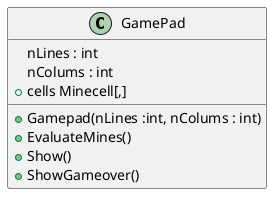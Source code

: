 @startuml

class GamePad {
    nLines : int
    nColums : int
    + cells Minecell[,]

    + Gamepad(nLines :int, nColums : int)
    + EvaluateMines()
    + Show()
    + ShowGameover()

}

@enduml
